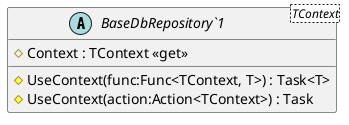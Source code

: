 @startuml
abstract class "BaseDbRepository`1"<TContext> {
    # Context : TContext <<get>>
    # UseContext(func:Func<TContext, T>) : Task<T>
    # UseContext(action:Action<TContext>) : Task
}
@enduml
